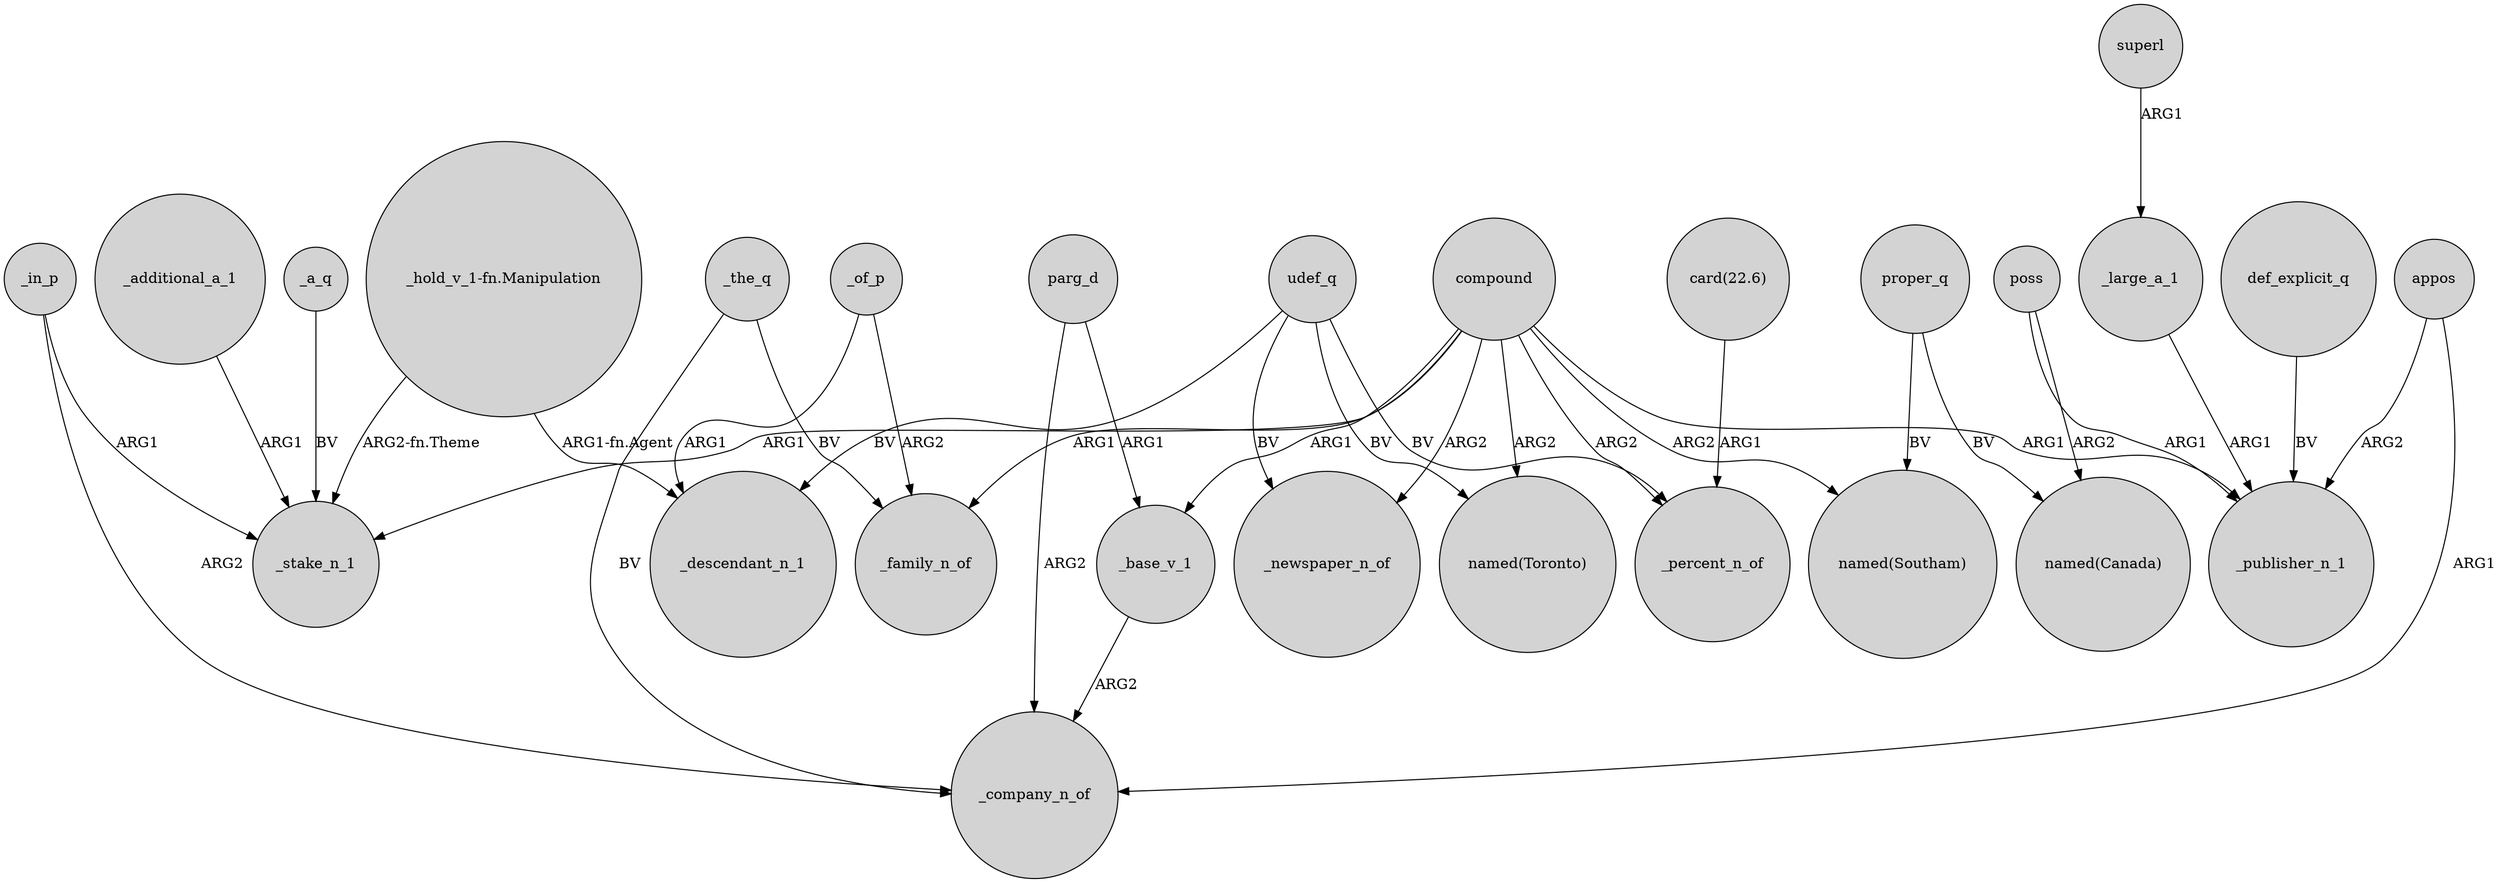 digraph {
	node [shape=circle style=filled]
	superl -> _large_a_1 [label=ARG1]
	_large_a_1 -> _publisher_n_1 [label=ARG1]
	_a_q -> _stake_n_1 [label=BV]
	compound -> "named(Southam)" [label=ARG2]
	compound -> _family_n_of [label=ARG1]
	proper_q -> "named(Southam)" [label=BV]
	_additional_a_1 -> _stake_n_1 [label=ARG1]
	_base_v_1 -> _company_n_of [label=ARG2]
	poss -> _publisher_n_1 [label=ARG1]
	proper_q -> "named(Canada)" [label=BV]
	udef_q -> _newspaper_n_of [label=BV]
	udef_q -> _descendant_n_1 [label=BV]
	_the_q -> _family_n_of [label=BV]
	compound -> "named(Toronto)" [label=ARG2]
	_of_p -> _family_n_of [label=ARG2]
	compound -> _percent_n_of [label=ARG2]
	_the_q -> _company_n_of [label=BV]
	appos -> _publisher_n_1 [label=ARG2]
	"card(22.6)" -> _percent_n_of [label=ARG1]
	_in_p -> _stake_n_1 [label=ARG1]
	_in_p -> _company_n_of [label=ARG2]
	compound -> _base_v_1 [label=ARG1]
	parg_d -> _company_n_of [label=ARG2]
	poss -> "named(Canada)" [label=ARG2]
	"_hold_v_1-fn.Manipulation" -> _descendant_n_1 [label="ARG1-fn.Agent"]
	def_explicit_q -> _publisher_n_1 [label=BV]
	compound -> _stake_n_1 [label=ARG1]
	_of_p -> _descendant_n_1 [label=ARG1]
	appos -> _company_n_of [label=ARG1]
	udef_q -> "named(Toronto)" [label=BV]
	"_hold_v_1-fn.Manipulation" -> _stake_n_1 [label="ARG2-fn.Theme"]
	parg_d -> _base_v_1 [label=ARG1]
	udef_q -> _percent_n_of [label=BV]
	compound -> _publisher_n_1 [label=ARG1]
	compound -> _newspaper_n_of [label=ARG2]
}
